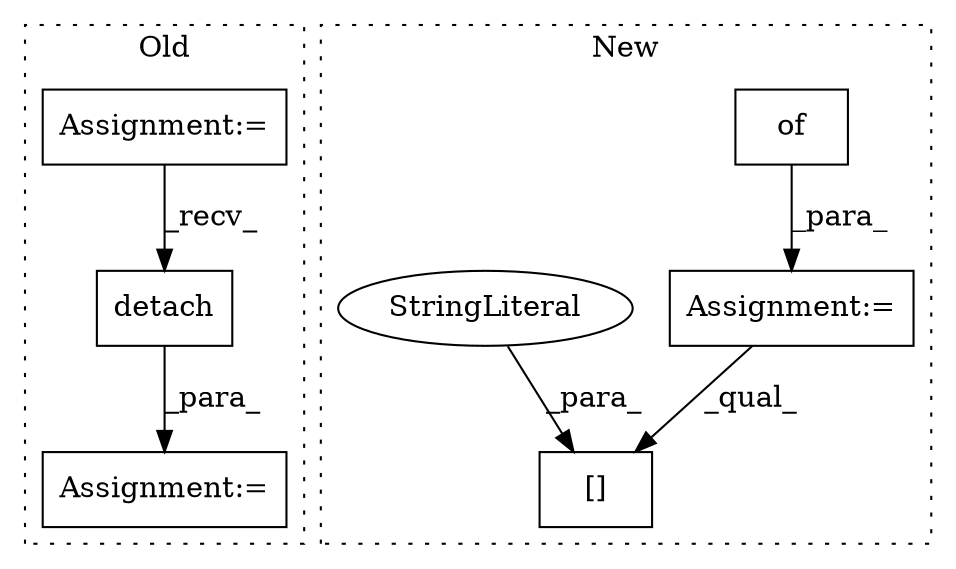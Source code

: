 digraph G {
subgraph cluster0 {
1 [label="detach" a="32" s="1458" l="8" shape="box"];
6 [label="Assignment:=" a="7" s="1582" l="1" shape="box"];
7 [label="Assignment:=" a="7" s="713" l="1" shape="box"];
label = "Old";
style="dotted";
}
subgraph cluster1 {
2 [label="of" a="32" s="1828" l="4" shape="box"];
3 [label="Assignment:=" a="7" s="1823" l="1" shape="box"];
4 [label="[]" a="2" s="2780,2810" l="14,1" shape="box"];
5 [label="StringLiteral" a="45" s="2794" l="16" shape="ellipse"];
label = "New";
style="dotted";
}
1 -> 6 [label="_para_"];
2 -> 3 [label="_para_"];
3 -> 4 [label="_qual_"];
5 -> 4 [label="_para_"];
7 -> 1 [label="_recv_"];
}